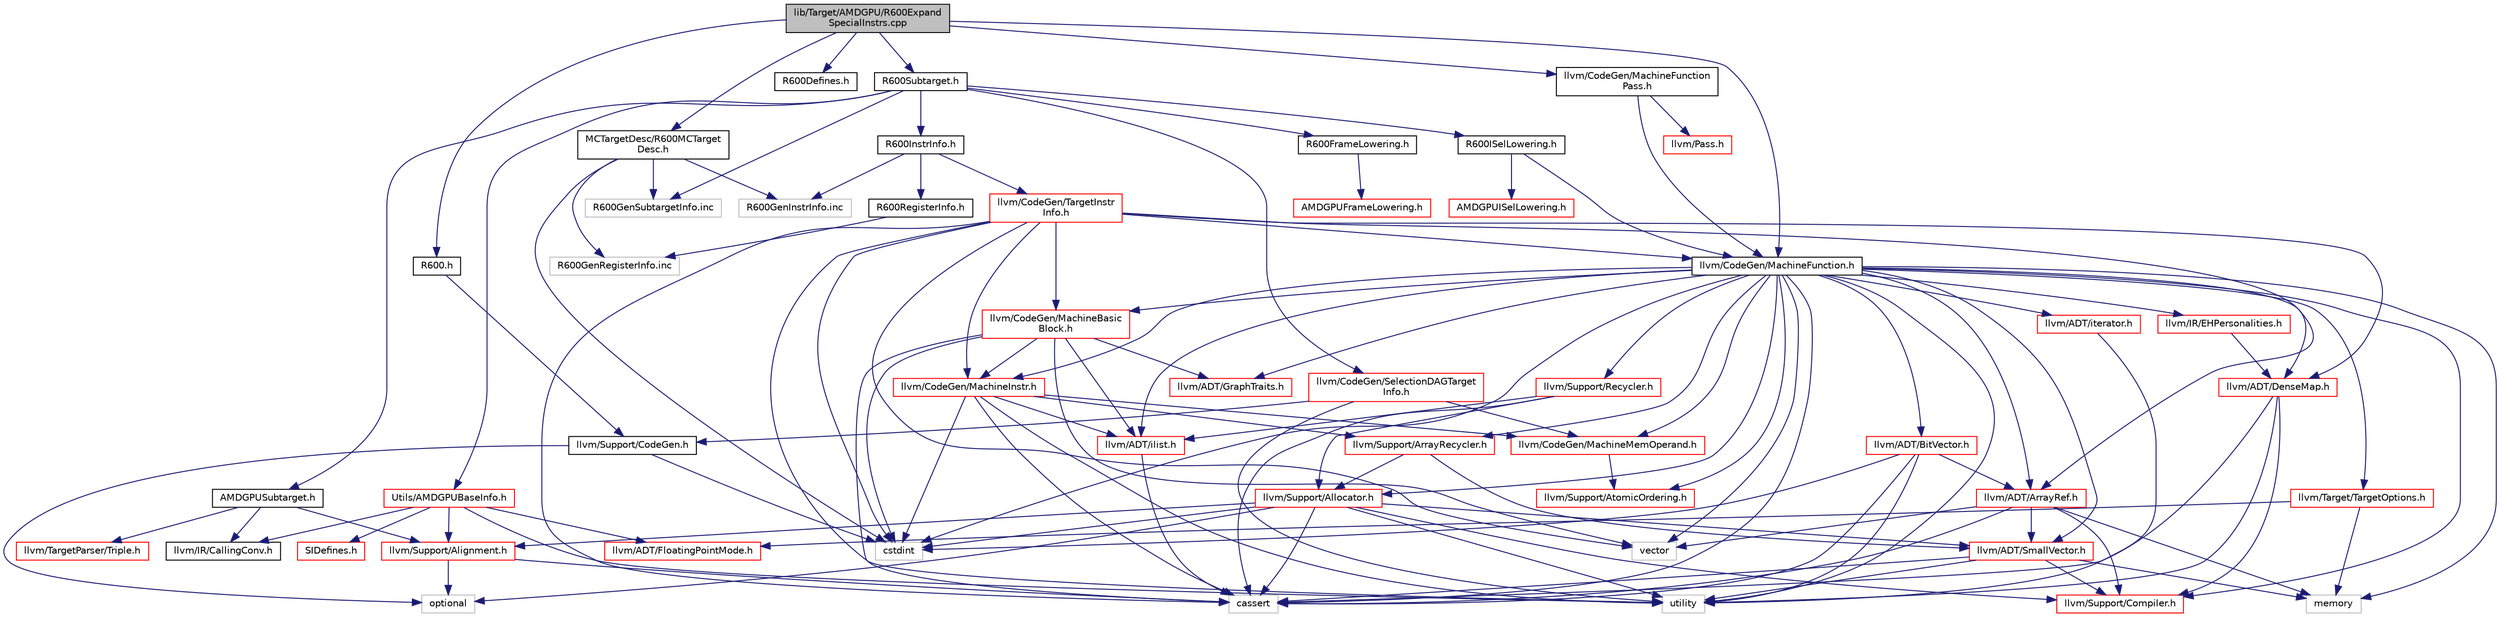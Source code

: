 digraph "lib/Target/AMDGPU/R600ExpandSpecialInstrs.cpp"
{
 // LATEX_PDF_SIZE
  bgcolor="transparent";
  edge [fontname="Helvetica",fontsize="10",labelfontname="Helvetica",labelfontsize="10"];
  node [fontname="Helvetica",fontsize="10",shape=record];
  Node1 [label="lib/Target/AMDGPU/R600Expand\lSpecialInstrs.cpp",height=0.2,width=0.4,color="black", fillcolor="grey75", style="filled", fontcolor="black",tooltip=" "];
  Node1 -> Node2 [color="midnightblue",fontsize="10",style="solid",fontname="Helvetica"];
  Node2 [label="MCTargetDesc/R600MCTarget\lDesc.h",height=0.2,width=0.4,color="black",URL="$R600MCTargetDesc_8h.html",tooltip=" "];
  Node2 -> Node3 [color="midnightblue",fontsize="10",style="solid",fontname="Helvetica"];
  Node3 [label="cstdint",height=0.2,width=0.4,color="grey75",tooltip=" "];
  Node2 -> Node4 [color="midnightblue",fontsize="10",style="solid",fontname="Helvetica"];
  Node4 [label="R600GenRegisterInfo.inc",height=0.2,width=0.4,color="grey75",tooltip=" "];
  Node2 -> Node5 [color="midnightblue",fontsize="10",style="solid",fontname="Helvetica"];
  Node5 [label="R600GenInstrInfo.inc",height=0.2,width=0.4,color="grey75",tooltip=" "];
  Node2 -> Node6 [color="midnightblue",fontsize="10",style="solid",fontname="Helvetica"];
  Node6 [label="R600GenSubtargetInfo.inc",height=0.2,width=0.4,color="grey75",tooltip=" "];
  Node1 -> Node7 [color="midnightblue",fontsize="10",style="solid",fontname="Helvetica"];
  Node7 [label="R600.h",height=0.2,width=0.4,color="black",URL="$R600_8h.html",tooltip=" "];
  Node7 -> Node8 [color="midnightblue",fontsize="10",style="solid",fontname="Helvetica"];
  Node8 [label="llvm/Support/CodeGen.h",height=0.2,width=0.4,color="black",URL="$CodeGen_8h.html",tooltip=" "];
  Node8 -> Node3 [color="midnightblue",fontsize="10",style="solid",fontname="Helvetica"];
  Node8 -> Node9 [color="midnightblue",fontsize="10",style="solid",fontname="Helvetica"];
  Node9 [label="optional",height=0.2,width=0.4,color="grey75",tooltip=" "];
  Node1 -> Node10 [color="midnightblue",fontsize="10",style="solid",fontname="Helvetica"];
  Node10 [label="R600Defines.h",height=0.2,width=0.4,color="black",URL="$R600Defines_8h.html",tooltip=" "];
  Node1 -> Node11 [color="midnightblue",fontsize="10",style="solid",fontname="Helvetica"];
  Node11 [label="R600Subtarget.h",height=0.2,width=0.4,color="black",URL="$R600Subtarget_8h.html",tooltip=" "];
  Node11 -> Node12 [color="midnightblue",fontsize="10",style="solid",fontname="Helvetica"];
  Node12 [label="AMDGPUSubtarget.h",height=0.2,width=0.4,color="black",URL="$AMDGPUSubtarget_8h.html",tooltip=" "];
  Node12 -> Node13 [color="midnightblue",fontsize="10",style="solid",fontname="Helvetica"];
  Node13 [label="llvm/IR/CallingConv.h",height=0.2,width=0.4,color="black",URL="$CallingConv_8h.html",tooltip=" "];
  Node12 -> Node14 [color="midnightblue",fontsize="10",style="solid",fontname="Helvetica"];
  Node14 [label="llvm/Support/Alignment.h",height=0.2,width=0.4,color="red",URL="$Alignment_8h.html",tooltip=" "];
  Node14 -> Node23 [color="midnightblue",fontsize="10",style="solid",fontname="Helvetica"];
  Node23 [label="cassert",height=0.2,width=0.4,color="grey75",tooltip=" "];
  Node14 -> Node9 [color="midnightblue",fontsize="10",style="solid",fontname="Helvetica"];
  Node12 -> Node26 [color="midnightblue",fontsize="10",style="solid",fontname="Helvetica"];
  Node26 [label="llvm/TargetParser/Triple.h",height=0.2,width=0.4,color="red",URL="$Triple_8h.html",tooltip=" "];
  Node11 -> Node58 [color="midnightblue",fontsize="10",style="solid",fontname="Helvetica"];
  Node58 [label="R600FrameLowering.h",height=0.2,width=0.4,color="black",URL="$R600FrameLowering_8h.html",tooltip=" "];
  Node58 -> Node59 [color="midnightblue",fontsize="10",style="solid",fontname="Helvetica"];
  Node59 [label="AMDGPUFrameLowering.h",height=0.2,width=0.4,color="red",URL="$AMDGPUFrameLowering_8h.html",tooltip=" "];
  Node11 -> Node158 [color="midnightblue",fontsize="10",style="solid",fontname="Helvetica"];
  Node158 [label="R600ISelLowering.h",height=0.2,width=0.4,color="black",URL="$R600ISelLowering_8h.html",tooltip=" "];
  Node158 -> Node159 [color="midnightblue",fontsize="10",style="solid",fontname="Helvetica"];
  Node159 [label="AMDGPUISelLowering.h",height=0.2,width=0.4,color="red",URL="$AMDGPUISelLowering_8h.html",tooltip=" "];
  Node158 -> Node230 [color="midnightblue",fontsize="10",style="solid",fontname="Helvetica"];
  Node230 [label="llvm/CodeGen/MachineFunction.h",height=0.2,width=0.4,color="black",URL="$MachineFunction_8h.html",tooltip=" "];
  Node230 -> Node101 [color="midnightblue",fontsize="10",style="solid",fontname="Helvetica"];
  Node101 [label="llvm/ADT/ArrayRef.h",height=0.2,width=0.4,color="red",URL="$ArrayRef_8h.html",tooltip=" "];
  Node101 -> Node28 [color="midnightblue",fontsize="10",style="solid",fontname="Helvetica"];
  Node28 [label="llvm/ADT/SmallVector.h",height=0.2,width=0.4,color="red",URL="$SmallVector_8h.html",tooltip=" "];
  Node28 -> Node17 [color="midnightblue",fontsize="10",style="solid",fontname="Helvetica"];
  Node17 [label="llvm/Support/Compiler.h",height=0.2,width=0.4,color="red",URL="$Compiler_8h.html",tooltip=" "];
  Node28 -> Node23 [color="midnightblue",fontsize="10",style="solid",fontname="Helvetica"];
  Node28 -> Node37 [color="midnightblue",fontsize="10",style="solid",fontname="Helvetica"];
  Node37 [label="memory",height=0.2,width=0.4,color="grey75",tooltip=" "];
  Node28 -> Node30 [color="midnightblue",fontsize="10",style="solid",fontname="Helvetica"];
  Node30 [label="utility",height=0.2,width=0.4,color="grey75",tooltip=" "];
  Node101 -> Node17 [color="midnightblue",fontsize="10",style="solid",fontname="Helvetica"];
  Node101 -> Node23 [color="midnightblue",fontsize="10",style="solid",fontname="Helvetica"];
  Node101 -> Node37 [color="midnightblue",fontsize="10",style="solid",fontname="Helvetica"];
  Node101 -> Node103 [color="midnightblue",fontsize="10",style="solid",fontname="Helvetica"];
  Node103 [label="vector",height=0.2,width=0.4,color="grey75",tooltip=" "];
  Node230 -> Node119 [color="midnightblue",fontsize="10",style="solid",fontname="Helvetica"];
  Node119 [label="llvm/ADT/BitVector.h",height=0.2,width=0.4,color="red",URL="$BitVector_8h.html",tooltip=" "];
  Node119 -> Node101 [color="midnightblue",fontsize="10",style="solid",fontname="Helvetica"];
  Node119 -> Node23 [color="midnightblue",fontsize="10",style="solid",fontname="Helvetica"];
  Node119 -> Node3 [color="midnightblue",fontsize="10",style="solid",fontname="Helvetica"];
  Node119 -> Node30 [color="midnightblue",fontsize="10",style="solid",fontname="Helvetica"];
  Node230 -> Node97 [color="midnightblue",fontsize="10",style="solid",fontname="Helvetica"];
  Node97 [label="llvm/ADT/DenseMap.h",height=0.2,width=0.4,color="red",URL="$DenseMap_8h.html",tooltip=" "];
  Node97 -> Node17 [color="midnightblue",fontsize="10",style="solid",fontname="Helvetica"];
  Node97 -> Node23 [color="midnightblue",fontsize="10",style="solid",fontname="Helvetica"];
  Node97 -> Node30 [color="midnightblue",fontsize="10",style="solid",fontname="Helvetica"];
  Node230 -> Node62 [color="midnightblue",fontsize="10",style="solid",fontname="Helvetica"];
  Node62 [label="llvm/ADT/GraphTraits.h",height=0.2,width=0.4,color="red",URL="$GraphTraits_8h.html",tooltip=" "];
  Node230 -> Node28 [color="midnightblue",fontsize="10",style="solid",fontname="Helvetica"];
  Node230 -> Node67 [color="midnightblue",fontsize="10",style="solid",fontname="Helvetica"];
  Node67 [label="llvm/ADT/ilist.h",height=0.2,width=0.4,color="red",URL="$ilist_8h.html",tooltip=" "];
  Node67 -> Node23 [color="midnightblue",fontsize="10",style="solid",fontname="Helvetica"];
  Node230 -> Node85 [color="midnightblue",fontsize="10",style="solid",fontname="Helvetica"];
  Node85 [label="llvm/ADT/iterator.h",height=0.2,width=0.4,color="red",URL="$iterator_8h.html",tooltip=" "];
  Node85 -> Node30 [color="midnightblue",fontsize="10",style="solid",fontname="Helvetica"];
  Node230 -> Node61 [color="midnightblue",fontsize="10",style="solid",fontname="Helvetica"];
  Node61 [label="llvm/CodeGen/MachineBasic\lBlock.h",height=0.2,width=0.4,color="red",URL="$MachineBasicBlock_8h.html",tooltip=" "];
  Node61 -> Node62 [color="midnightblue",fontsize="10",style="solid",fontname="Helvetica"];
  Node61 -> Node67 [color="midnightblue",fontsize="10",style="solid",fontname="Helvetica"];
  Node61 -> Node77 [color="midnightblue",fontsize="10",style="solid",fontname="Helvetica"];
  Node77 [label="llvm/CodeGen/MachineInstr.h",height=0.2,width=0.4,color="red",URL="$MachineInstr_8h.html",tooltip=" "];
  Node77 -> Node67 [color="midnightblue",fontsize="10",style="solid",fontname="Helvetica"];
  Node77 -> Node87 [color="midnightblue",fontsize="10",style="solid",fontname="Helvetica"];
  Node87 [label="llvm/CodeGen/MachineMemOperand.h",height=0.2,width=0.4,color="red",URL="$MachineMemOperand_8h.html",tooltip=" "];
  Node87 -> Node126 [color="midnightblue",fontsize="10",style="solid",fontname="Helvetica"];
  Node126 [label="llvm/Support/AtomicOrdering.h",height=0.2,width=0.4,color="red",URL="$AtomicOrdering_8h.html",tooltip=" "];
  Node77 -> Node148 [color="midnightblue",fontsize="10",style="solid",fontname="Helvetica"];
  Node148 [label="llvm/Support/ArrayRecycler.h",height=0.2,width=0.4,color="red",URL="$ArrayRecycler_8h.html",tooltip=" "];
  Node148 -> Node28 [color="midnightblue",fontsize="10",style="solid",fontname="Helvetica"];
  Node148 -> Node149 [color="midnightblue",fontsize="10",style="solid",fontname="Helvetica"];
  Node149 [label="llvm/Support/Allocator.h",height=0.2,width=0.4,color="red",URL="$Allocator_8h.html",tooltip=" "];
  Node149 -> Node28 [color="midnightblue",fontsize="10",style="solid",fontname="Helvetica"];
  Node149 -> Node14 [color="midnightblue",fontsize="10",style="solid",fontname="Helvetica"];
  Node149 -> Node17 [color="midnightblue",fontsize="10",style="solid",fontname="Helvetica"];
  Node149 -> Node23 [color="midnightblue",fontsize="10",style="solid",fontname="Helvetica"];
  Node149 -> Node3 [color="midnightblue",fontsize="10",style="solid",fontname="Helvetica"];
  Node149 -> Node9 [color="midnightblue",fontsize="10",style="solid",fontname="Helvetica"];
  Node149 -> Node30 [color="midnightblue",fontsize="10",style="solid",fontname="Helvetica"];
  Node77 -> Node23 [color="midnightblue",fontsize="10",style="solid",fontname="Helvetica"];
  Node77 -> Node3 [color="midnightblue",fontsize="10",style="solid",fontname="Helvetica"];
  Node77 -> Node30 [color="midnightblue",fontsize="10",style="solid",fontname="Helvetica"];
  Node61 -> Node23 [color="midnightblue",fontsize="10",style="solid",fontname="Helvetica"];
  Node61 -> Node3 [color="midnightblue",fontsize="10",style="solid",fontname="Helvetica"];
  Node61 -> Node103 [color="midnightblue",fontsize="10",style="solid",fontname="Helvetica"];
  Node230 -> Node77 [color="midnightblue",fontsize="10",style="solid",fontname="Helvetica"];
  Node230 -> Node87 [color="midnightblue",fontsize="10",style="solid",fontname="Helvetica"];
  Node230 -> Node231 [color="midnightblue",fontsize="10",style="solid",fontname="Helvetica"];
  Node231 [label="llvm/IR/EHPersonalities.h",height=0.2,width=0.4,color="red",URL="$EHPersonalities_8h.html",tooltip=" "];
  Node231 -> Node97 [color="midnightblue",fontsize="10",style="solid",fontname="Helvetica"];
  Node230 -> Node149 [color="midnightblue",fontsize="10",style="solid",fontname="Helvetica"];
  Node230 -> Node148 [color="midnightblue",fontsize="10",style="solid",fontname="Helvetica"];
  Node230 -> Node126 [color="midnightblue",fontsize="10",style="solid",fontname="Helvetica"];
  Node230 -> Node17 [color="midnightblue",fontsize="10",style="solid",fontname="Helvetica"];
  Node230 -> Node232 [color="midnightblue",fontsize="10",style="solid",fontname="Helvetica"];
  Node232 [label="llvm/Support/Recycler.h",height=0.2,width=0.4,color="red",URL="$Recycler_8h.html",tooltip=" "];
  Node232 -> Node67 [color="midnightblue",fontsize="10",style="solid",fontname="Helvetica"];
  Node232 -> Node149 [color="midnightblue",fontsize="10",style="solid",fontname="Helvetica"];
  Node232 -> Node23 [color="midnightblue",fontsize="10",style="solid",fontname="Helvetica"];
  Node230 -> Node233 [color="midnightblue",fontsize="10",style="solid",fontname="Helvetica"];
  Node233 [label="llvm/Target/TargetOptions.h",height=0.2,width=0.4,color="red",URL="$TargetOptions_8h.html",tooltip=" "];
  Node233 -> Node203 [color="midnightblue",fontsize="10",style="solid",fontname="Helvetica"];
  Node203 [label="llvm/ADT/FloatingPointMode.h",height=0.2,width=0.4,color="red",URL="$FloatingPointMode_8h.html",tooltip=" "];
  Node233 -> Node37 [color="midnightblue",fontsize="10",style="solid",fontname="Helvetica"];
  Node230 -> Node23 [color="midnightblue",fontsize="10",style="solid",fontname="Helvetica"];
  Node230 -> Node3 [color="midnightblue",fontsize="10",style="solid",fontname="Helvetica"];
  Node230 -> Node37 [color="midnightblue",fontsize="10",style="solid",fontname="Helvetica"];
  Node230 -> Node30 [color="midnightblue",fontsize="10",style="solid",fontname="Helvetica"];
  Node230 -> Node103 [color="midnightblue",fontsize="10",style="solid",fontname="Helvetica"];
  Node11 -> Node239 [color="midnightblue",fontsize="10",style="solid",fontname="Helvetica"];
  Node239 [label="R600InstrInfo.h",height=0.2,width=0.4,color="black",URL="$R600InstrInfo_8h.html",tooltip=" "];
  Node239 -> Node240 [color="midnightblue",fontsize="10",style="solid",fontname="Helvetica"];
  Node240 [label="R600RegisterInfo.h",height=0.2,width=0.4,color="black",URL="$R600RegisterInfo_8h.html",tooltip=" "];
  Node240 -> Node4 [color="midnightblue",fontsize="10",style="solid",fontname="Helvetica"];
  Node239 -> Node241 [color="midnightblue",fontsize="10",style="solid",fontname="Helvetica"];
  Node241 [label="llvm/CodeGen/TargetInstr\lInfo.h",height=0.2,width=0.4,color="red",URL="$TargetInstrInfo_8h.html",tooltip=" "];
  Node241 -> Node101 [color="midnightblue",fontsize="10",style="solid",fontname="Helvetica"];
  Node241 -> Node97 [color="midnightblue",fontsize="10",style="solid",fontname="Helvetica"];
  Node241 -> Node61 [color="midnightblue",fontsize="10",style="solid",fontname="Helvetica"];
  Node241 -> Node230 [color="midnightblue",fontsize="10",style="solid",fontname="Helvetica"];
  Node241 -> Node77 [color="midnightblue",fontsize="10",style="solid",fontname="Helvetica"];
  Node241 -> Node23 [color="midnightblue",fontsize="10",style="solid",fontname="Helvetica"];
  Node241 -> Node3 [color="midnightblue",fontsize="10",style="solid",fontname="Helvetica"];
  Node241 -> Node30 [color="midnightblue",fontsize="10",style="solid",fontname="Helvetica"];
  Node241 -> Node103 [color="midnightblue",fontsize="10",style="solid",fontname="Helvetica"];
  Node239 -> Node5 [color="midnightblue",fontsize="10",style="solid",fontname="Helvetica"];
  Node11 -> Node278 [color="midnightblue",fontsize="10",style="solid",fontname="Helvetica"];
  Node278 [label="Utils/AMDGPUBaseInfo.h",height=0.2,width=0.4,color="red",URL="$AMDGPUBaseInfo_8h.html",tooltip=" "];
  Node278 -> Node279 [color="midnightblue",fontsize="10",style="solid",fontname="Helvetica"];
  Node279 [label="SIDefines.h",height=0.2,width=0.4,color="red",URL="$SIDefines_8h.html",tooltip=" "];
  Node278 -> Node203 [color="midnightblue",fontsize="10",style="solid",fontname="Helvetica"];
  Node278 -> Node13 [color="midnightblue",fontsize="10",style="solid",fontname="Helvetica"];
  Node278 -> Node14 [color="midnightblue",fontsize="10",style="solid",fontname="Helvetica"];
  Node278 -> Node30 [color="midnightblue",fontsize="10",style="solid",fontname="Helvetica"];
  Node11 -> Node281 [color="midnightblue",fontsize="10",style="solid",fontname="Helvetica"];
  Node281 [label="llvm/CodeGen/SelectionDAGTarget\lInfo.h",height=0.2,width=0.4,color="red",URL="$SelectionDAGTargetInfo_8h.html",tooltip=" "];
  Node281 -> Node87 [color="midnightblue",fontsize="10",style="solid",fontname="Helvetica"];
  Node281 -> Node8 [color="midnightblue",fontsize="10",style="solid",fontname="Helvetica"];
  Node281 -> Node30 [color="midnightblue",fontsize="10",style="solid",fontname="Helvetica"];
  Node11 -> Node6 [color="midnightblue",fontsize="10",style="solid",fontname="Helvetica"];
  Node1 -> Node230 [color="midnightblue",fontsize="10",style="solid",fontname="Helvetica"];
  Node1 -> Node268 [color="midnightblue",fontsize="10",style="solid",fontname="Helvetica"];
  Node268 [label="llvm/CodeGen/MachineFunction\lPass.h",height=0.2,width=0.4,color="black",URL="$MachineFunctionPass_8h.html",tooltip=" "];
  Node268 -> Node230 [color="midnightblue",fontsize="10",style="solid",fontname="Helvetica"];
  Node268 -> Node269 [color="midnightblue",fontsize="10",style="solid",fontname="Helvetica"];
  Node269 [label="llvm/Pass.h",height=0.2,width=0.4,color="red",URL="$Pass_8h.html",tooltip=" "];
}
